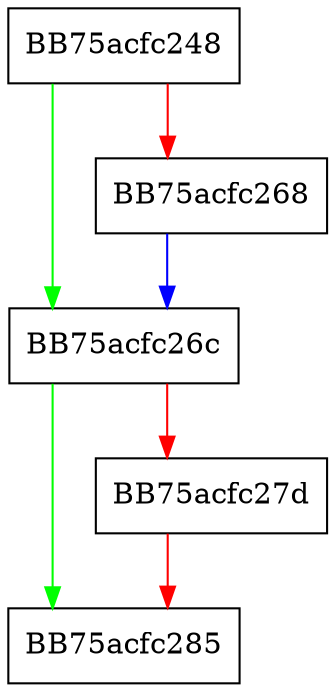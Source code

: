 digraph Win64Vm {
  node [shape="box"];
  graph [splines=ortho];
  BB75acfc248 -> BB75acfc26c [color="green"];
  BB75acfc248 -> BB75acfc268 [color="red"];
  BB75acfc268 -> BB75acfc26c [color="blue"];
  BB75acfc26c -> BB75acfc285 [color="green"];
  BB75acfc26c -> BB75acfc27d [color="red"];
  BB75acfc27d -> BB75acfc285 [color="red"];
}